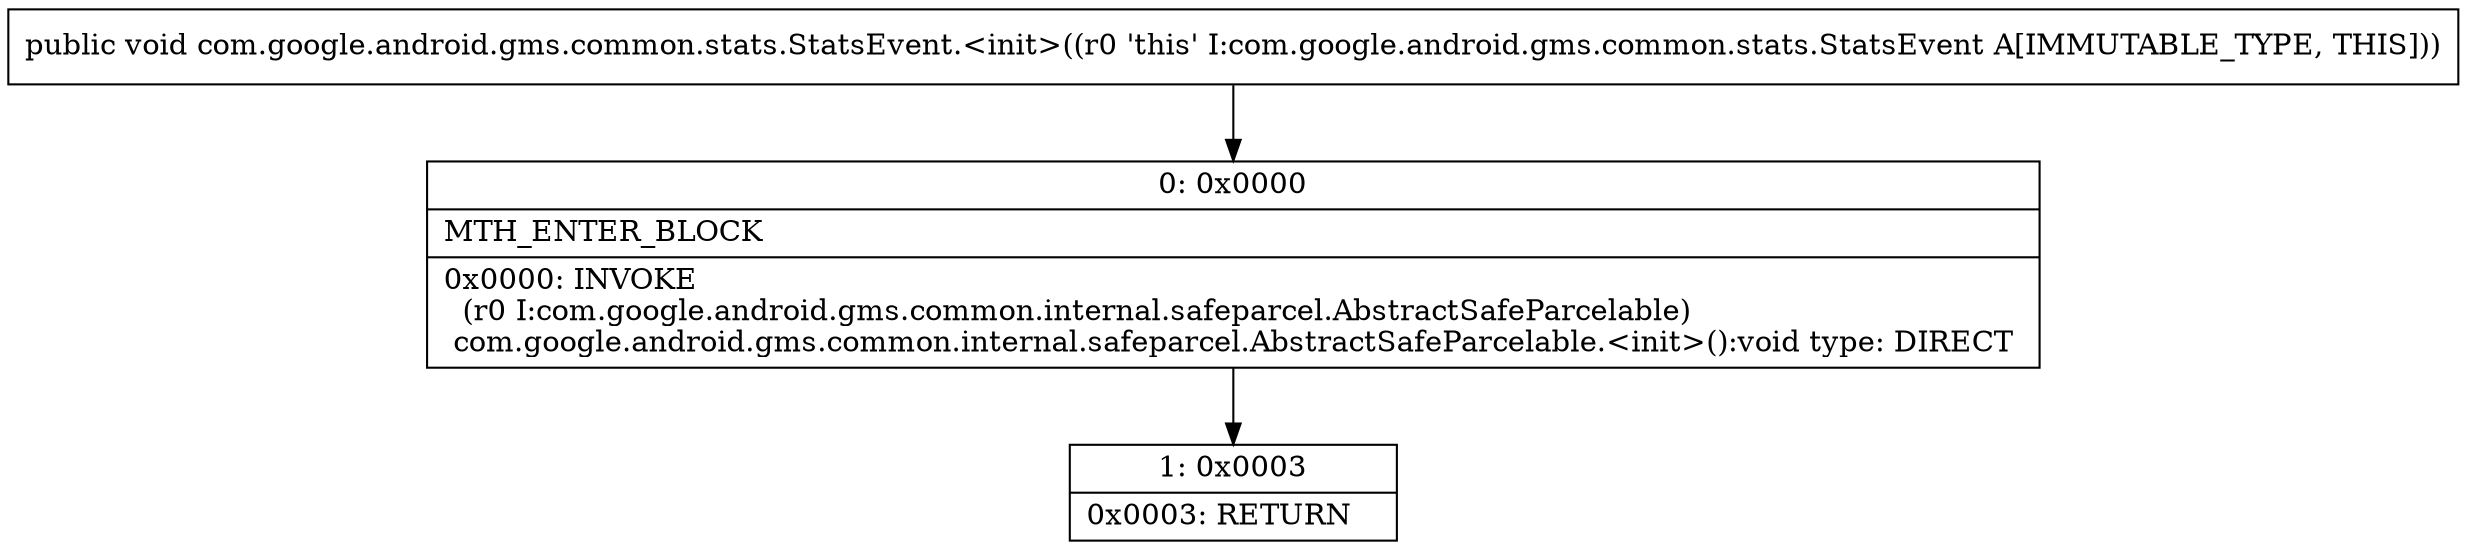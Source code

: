 digraph "CFG forcom.google.android.gms.common.stats.StatsEvent.\<init\>()V" {
Node_0 [shape=record,label="{0\:\ 0x0000|MTH_ENTER_BLOCK\l|0x0000: INVOKE  \l  (r0 I:com.google.android.gms.common.internal.safeparcel.AbstractSafeParcelable)\l com.google.android.gms.common.internal.safeparcel.AbstractSafeParcelable.\<init\>():void type: DIRECT \l}"];
Node_1 [shape=record,label="{1\:\ 0x0003|0x0003: RETURN   \l}"];
MethodNode[shape=record,label="{public void com.google.android.gms.common.stats.StatsEvent.\<init\>((r0 'this' I:com.google.android.gms.common.stats.StatsEvent A[IMMUTABLE_TYPE, THIS])) }"];
MethodNode -> Node_0;
Node_0 -> Node_1;
}

